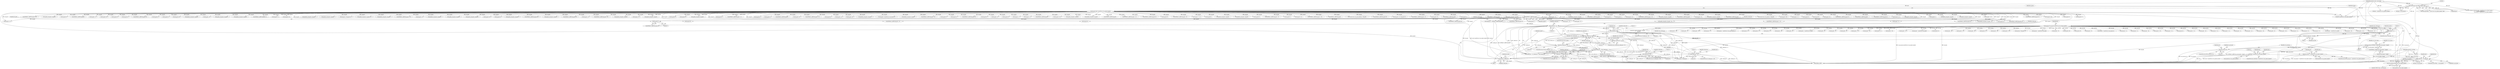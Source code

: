 digraph "0_tcpdump_289c672020280529fd382f3502efab7100d638ec@pointer" {
"1001712" [label="(Call,obj_tptr+2)"];
"1001706" [label="(Call,EXTRACT_16BITS(obj_tptr))"];
"1001893" [label="(Call,obj_tptr+=subobj_len)"];
"1001864" [label="(Call,subobj_len < 8)"];
"1001751" [label="(Call,subobj_len > total_subobj_len)"];
"1001748" [label="(Call,subobj_len < 4)"];
"1001704" [label="(Call,subobj_len  = EXTRACT_16BITS(obj_tptr))"];
"1001700" [label="(Call,total_subobj_len < 4)"];
"1001695" [label="(Call,total_subobj_len > 0)"];
"1001890" [label="(Call,total_subobj_len-=subobj_len)"];
"1001765" [label="(Call,subobj_len < 8)"];
"1001824" [label="(Call,subobj_len < 16)"];
"1001786" [label="(Call,subobj_len < 20)"];
"1001691" [label="(Call,total_subobj_len = obj_tlen)"];
"1001685" [label="(Call,obj_tlen < 4)"];
"1000320" [label="(Call,obj_tlen=rsvp_obj_len-sizeof(struct rsvp_object_header))"];
"1000322" [label="(Call,rsvp_obj_len-sizeof(struct rsvp_object_header))"];
"1000301" [label="(Call,tlen < rsvp_obj_len)"];
"1000172" [label="(Call,tlen>=sizeof(struct rsvp_object_header))"];
"1000150" [label="(MethodParameterIn,u_int tlen)"];
"1000215" [label="(Call,rsvp_obj_len < sizeof(struct rsvp_object_header))"];
"1000199" [label="(Call,rsvp_obj_len % 4)"];
"1000187" [label="(Call,rsvp_obj_len=EXTRACT_16BITS(rsvp_obj_header->length))"];
"1000189" [label="(Call,EXTRACT_16BITS(rsvp_obj_header->length))"];
"1000314" [label="(Call,obj_tptr=tptr+sizeof(struct rsvp_object_header))"];
"1000184" [label="(Call,(const struct rsvp_object_header *)tptr)"];
"1000148" [label="(MethodParameterIn,const u_char *tptr)"];
"1001284" [label="(Call,EXTRACT_16BITS(obj_tptr+2))"];
"1000182" [label="(Call,rsvp_obj_header = (const struct rsvp_object_header *)tptr)"];
"1001747" [label="(Call,subobj_len < 4 || subobj_len > total_subobj_len)"];
"1002236" [label="(Call,obj_tlen < 20)"];
"1002568" [label="(Call,obj_tptr+=16)"];
"1001853" [label="(Call,EXTRACT_32BITS(obj_tptr+8))"];
"1001690" [label="(Literal,1)"];
"1001192" [label="(Call,obj_tptr+4)"];
"1002750" [label="(Call,obj_tptr+17)"];
"1001700" [label="(Call,total_subobj_len < 4)"];
"1000349" [label="(Call,obj_tlen < 8)"];
"1001848" [label="(Call,obj_tptr+4)"];
"1001847" [label="(Call,EXTRACT_32BITS(obj_tptr+4))"];
"1002176" [label="(Call,obj_tlen < 20)"];
"1002583" [label="(Call,obj_tlen >= 8)"];
"1000315" [label="(Identifier,obj_tptr)"];
"1002755" [label="(Call,EXTRACT_16BITS(obj_tptr+18))"];
"1000314" [label="(Call,obj_tptr=tptr+sizeof(struct rsvp_object_header))"];
"1001766" [label="(Identifier,subobj_len)"];
"1001695" [label="(Call,total_subobj_len > 0)"];
"1000186" [label="(Identifier,tptr)"];
"1001477" [label="(Call,obj_tlen-=*(obj_tptr+1))"];
"1000681" [label="(Call,ipaddr_string(ndo, obj_tptr))"];
"1002660" [label="(Call,obj_tptr+5)"];
"1003183" [label="(Call,EXTRACT_16BITS(obj_tptr))"];
"1001753" [label="(Identifier,total_subobj_len)"];
"1001714" [label="(Literal,2)"];
"1000301" [label="(Call,tlen < rsvp_obj_len)"];
"1003384" [label="(Literal,0)"];
"1002951" [label="(Call,obj_tptr + 1)"];
"1000695" [label="(Call,obj_tlen < sizeof(struct in6_addr))"];
"1001918" [label="(Call,obj_tlen < 8)"];
"1001073" [label="(Call,obj_tptr+=4)"];
"1001686" [label="(Identifier,obj_tlen)"];
"1001658" [label="(Call,obj_tptr+3)"];
"1001666" [label="(Call,obj_tptr+3)"];
"1001208" [label="(Call,EXTRACT_16BITS(obj_tptr+4))"];
"1001453" [label="(Call,obj_tptr+2)"];
"1001480" [label="(Call,obj_tptr+1)"];
"1002756" [label="(Call,obj_tptr+18)"];
"1001787" [label="(Identifier,subobj_len)"];
"1000217" [label="(Call,sizeof(struct rsvp_object_header))"];
"1003380" [label="(Call,tlen-=rsvp_obj_len)"];
"1000410" [label="(Call,ip6addr_string(ndo, obj_tptr))"];
"1001129" [label="(Call,obj_tptr + 6)"];
"1001705" [label="(Identifier,subobj_len)"];
"1002323" [label="(Call,ipaddr_string(ndo, obj_tptr))"];
"1001873" [label="(Identifier,ndo)"];
"1003324" [label="(Call,ip6addr_string(ndo, obj_tptr))"];
"1002801" [label="(Call,obj_tlen-=20)"];
"1000843" [label="(Call,EXTRACT_24BITS(obj_tptr+1))"];
"1002731" [label="(Call,obj_tlen-=8)"];
"1001323" [label="(Call,obj_tptr + 1)"];
"1002957" [label="(Call,obj_tptr+=4)"];
"1000867" [label="(Call,obj_tlen < 8)"];
"1001894" [label="(Identifier,obj_tptr)"];
"1002398" [label="(Call,obj_tlen < sizeof(struct rsvp_obj_frr_t))"];
"1000179" [label="(Identifier,tptr)"];
"1000176" [label="(Block,)"];
"1000463" [label="(Call,ip6addr_string(ndo, obj_tptr))"];
"1000571" [label="(Call,ipaddr_string(ndo, obj_tptr))"];
"1001483" [label="(Call,obj_tptr+=*(obj_tptr+1))"];
"1001694" [label="(ControlStructure,while(total_subobj_len > 0))"];
"1001405" [label="(Call,ipaddr_string(ndo, obj_tptr+2))"];
"1001773" [label="(Identifier,ndo)"];
"1001891" [label="(Identifier,total_subobj_len)"];
"1000709" [label="(Call,ip6addr_string(ndo, obj_tptr))"];
"1000328" [label="(Call,ND_TTEST2(*tptr, rsvp_obj_len))"];
"1001826" [label="(Literal,16)"];
"1003286" [label="(Call,obj_tlen < 4)"];
"1001702" [label="(Literal,4)"];
"1001095" [label="(Call,EXTRACT_16BITS(obj_tptr + 2))"];
"1001289" [label="(Call,obj_tptr + 2)"];
"1002280" [label="(Call,ip6addr_string(ndo, obj_tptr))"];
"1001895" [label="(Identifier,subobj_len)"];
"1001801" [label="(Call,obj_tptr + 4)"];
"1002595" [label="(Call,ipaddr_string(ndo, obj_tptr))"];
"1001014" [label="(Call,ipaddr_string(ndo, obj_tptr))"];
"1001719" [label="(Call,EXTRACT_16BITS(obj_tptr+2))"];
"1001696" [label="(Identifier,total_subobj_len)"];
"1001239" [label="(Call,obj_tlen < 4)"];
"1001295" [label="(Call,obj_tptr+=4)"];
"1002206" [label="(Call,obj_tlen < 20)"];
"1001448" [label="(Call,obj_tptr+2)"];
"1002160" [label="(Call,ipaddr_string(ndo, obj_tptr))"];
"1002665" [label="(Call,EXTRACT_16BITS(obj_tptr+6))"];
"1001854" [label="(Call,obj_tptr+8)"];
"1002353" [label="(Call,ipaddr_string(ndo, obj_tptr))"];
"1001678" [label="(Block,)"];
"1001748" [label="(Call,subobj_len < 4)"];
"1000321" [label="(Identifier,obj_tlen)"];
"1000897" [label="(Call,obj_tlen < 20)"];
"1001825" [label="(Identifier,subobj_len)"];
"1001749" [label="(Identifier,subobj_len)"];
"1001311" [label="(Call,obj_tlen >= 4)"];
"1001142" [label="(Call,EXTRACT_16BITS(obj_tptr+8))"];
"1001890" [label="(Call,total_subobj_len-=subobj_len)"];
"1001179" [label="(Call,obj_tptr + 2)"];
"1001713" [label="(Identifier,obj_tptr)"];
"1001221" [label="(Call,EXTRACT_16BITS(obj_tptr + 4))"];
"1001791" [label="(Literal,1)"];
"1000911" [label="(Call,ip6addr_string(ndo, obj_tptr))"];
"1001841" [label="(Call,obj_tptr+4)"];
"1001751" [label="(Call,subobj_len > total_subobj_len)"];
"1000215" [label="(Call,rsvp_obj_len < sizeof(struct rsvp_object_header))"];
"1001864" [label="(Call,subobj_len < 8)"];
"1001794" [label="(Identifier,ndo)"];
"1000205" [label="(Identifier,ndo)"];
"1001096" [label="(Call,obj_tptr + 2)"];
"1003240" [label="(Call,obj_tlen-=4)"];
"1000171" [label="(ControlStructure,while(tlen>=sizeof(struct rsvp_object_header)))"];
"1003299" [label="(Call,ipaddr_string(ndo, obj_tptr))"];
"1000323" [label="(Identifier,rsvp_obj_len)"];
"1001692" [label="(Identifier,total_subobj_len)"];
"1000189" [label="(Call,EXTRACT_16BITS(rsvp_obj_header->length))"];
"1001377" [label="(Call,obj_tptr+6)"];
"1000520" [label="(Call,obj_tlen < 12)"];
"1001470" [label="(Call,obj_tptr+3)"];
"1002677" [label="(Call,ipaddr_string(ndo, obj_tptr))"];
"1001701" [label="(Identifier,total_subobj_len)"];
"1001407" [label="(Call,obj_tptr+2)"];
"1002741" [label="(Call,obj_tlen < 20)"];
"1001687" [label="(Literal,4)"];
"1001693" [label="(Identifier,obj_tlen)"];
"1001052" [label="(Call,obj_tlen >= 4)"];
"1000216" [label="(Identifier,rsvp_obj_len)"];
"1000200" [label="(Identifier,rsvp_obj_len)"];
"1003368" [label="(Call,tptr + sizeof(struct rsvp_object_header))"];
"1000557" [label="(Call,obj_tlen < 12)"];
"1001866" [label="(Literal,8)"];
"1001996" [label="(Call,obj_tlen < 4)"];
"1002950" [label="(Call,EXTRACT_24BITS(obj_tptr + 1))"];
"1001858" [label="(Call,obj_tptr + 12)"];
"1001587" [label="(Call,obj_tptr+3)"];
"1001277" [label="(Call,obj_tptr+1)"];
"1002009" [label="(Call,EXTRACT_32BITS(obj_tptr))"];
"1000852" [label="(Call,obj_tptr+=4)"];
"1001892" [label="(Identifier,subobj_len)"];
"1001066" [label="(Call,EXTRACT_16BITS(obj_tptr + 2))"];
"1001462" [label="(Call,obj_tptr+3)"];
"1002053" [label="(Call,obj_tptr + 2)"];
"1002734" [label="(Call,obj_tptr+=8)"];
"1001079" [label="(Call,obj_tlen < 12)"];
"1001823" [label="(ControlStructure,if (subobj_len < 16))"];
"1002339" [label="(Call,obj_tlen < 16)"];
"1001720" [label="(Call,obj_tptr+2)"];
"1002934" [label="(Call,obj_tlen < 8)"];
"1000644" [label="(Call,ip6addr_string(ndo, obj_tptr))"];
"1002484" [label="(Call,obj_tptr+=sizeof(struct rsvp_obj_frr_t))"];
"1003377" [label="(Call,tptr+=rsvp_obj_len)"];
"1001684" [label="(ControlStructure,if (obj_tlen < 4))"];
"1000941" [label="(Call,ip6addr_string(ndo, obj_tptr))"];
"1001473" [label="(Call,EXTRACT_32BITS(obj_tptr + 4))"];
"1001863" [label="(ControlStructure,if (subobj_len < 8))"];
"1002828" [label="(Call,obj_tptr+2)"];
"1001646" [label="(Call,obj_tptr+2)"];
"1001703" [label="(ControlStructure,goto invalid;)"];
"1001833" [label="(Identifier,ndo)"];
"1001896" [label="(Call,obj_tlen+=subobj_len)"];
"1001780" [label="(Call,obj_tptr + 4)"];
"1002266" [label="(Call,obj_tlen < 40)"];
"1001578" [label="(Call,obj_tlen < 4)"];
"1000330" [label="(Identifier,tptr)"];
"1001897" [label="(Identifier,obj_tlen)"];
"1001191" [label="(Call,EXTRACT_32BITS(obj_tptr+4))"];
"1001698" [label="(Block,)"];
"1002651" [label="(Call,obj_tlen < 8)"];
"1003225" [label="(Call,obj_tptr+4)"];
"1001502" [label="(Call,obj_tlen < 8)"];
"1001222" [label="(Call,obj_tptr + 4)"];
"1000602" [label="(Call,obj_tlen < sizeof(struct in_addr))"];
"1001954" [label="(Call,obj_tlen < 20)"];
"1003311" [label="(Call,obj_tlen < 16)"];
"1000781" [label="(Call,obj_tlen < 12)"];
"1001712" [label="(Call,obj_tptr+2)"];
"1001691" [label="(Call,total_subobj_len = obj_tlen)"];
"1001770" [label="(Literal,1)"];
"1000303" [label="(Identifier,rsvp_obj_len)"];
"1000222" [label="(Identifier,ndo)"];
"1001209" [label="(Call,obj_tptr+4)"];
"1001419" [label="(Call,obj_tptr + 7)"];
"1000485" [label="(Call,obj_tlen < 26)"];
"1002031" [label="(Call,obj_tlen < 4)"];
"1001706" [label="(Call,EXTRACT_16BITS(obj_tptr))"];
"1001067" [label="(Call,obj_tptr + 2)"];
"1000190" [label="(Call,rsvp_obj_header->length)"];
"1002629" [label="(Call,EXTRACT_32BITS(obj_tptr))"];
"1001233" [label="(Call,obj_tptr+=12)"];
"1000984" [label="(Call,ipaddr_string(ndo, obj_tptr))"];
"1000449" [label="(Call,obj_tlen < 36)"];
"1000148" [label="(MethodParameterIn,const u_char *tptr)"];
"1002819" [label="(Call,obj_tlen < 4)"];
"1002995" [label="(Call,obj_tlen < sizeof(struct rsvp_obj_integrity_t))"];
"1001697" [label="(Literal,0)"];
"1002190" [label="(Call,ip6addr_string(ndo, obj_tptr))"];
"1000320" [label="(Call,obj_tlen=rsvp_obj_len-sizeof(struct rsvp_object_header))"];
"1000795" [label="(Call,EXTRACT_32BITS(obj_tptr))"];
"1000300" [label="(ControlStructure,if(tlen < rsvp_obj_len))"];
"1000826" [label="(Call,obj_tlen < 4)"];
"1001178" [label="(Call,EXTRACT_16BITS(obj_tptr + 2))"];
"1001704" [label="(Call,subobj_len  = EXTRACT_16BITS(obj_tptr))"];
"1001788" [label="(Literal,20)"];
"1001122" [label="(Call,EXTRACT_16BITS(obj_tptr+4))"];
"1001199" [label="(Call,obj_tptr+8)"];
"1001128" [label="(Call,EXTRACT_16BITS(obj_tptr + 6))"];
"1001617" [label="(Call,obj_tptr + 4 + i)"];
"1001412" [label="(Call,obj_tptr+6)"];
"1001685" [label="(Call,obj_tlen < 4)"];
"1001932" [label="(Call,ipaddr_string(ndo, obj_tptr))"];
"1001968" [label="(Call,ip6addr_string(ndo, obj_tptr))"];
"1002666" [label="(Call,obj_tptr+6)"];
"1001288" [label="(Call,EXTRACT_16BITS(obj_tptr + 2))"];
"1001752" [label="(Identifier,subobj_len)"];
"1000757" [label="(Call,obj_tlen < 4)"];
"1001857" [label="(Call,EXTRACT_32BITS(obj_tptr + 12))"];
"1001750" [label="(Literal,4)"];
"1001900" [label="(Identifier,total_subobj_len)"];
"1001285" [label="(Call,obj_tptr+2)"];
"1003235" [label="(Call,obj_tptr+=12)"];
"1000174" [label="(Call,sizeof(struct rsvp_object_header))"];
"1001540" [label="(Call,obj_tlen < 8)"];
"1000150" [label="(MethodParameterIn,u_int tlen)"];
"1001148" [label="(Call,EXTRACT_16BITS(obj_tptr + 10))"];
"1002839" [label="(Call,EXTRACT_16BITS(obj_tptr))"];
"1001893" [label="(Call,obj_tptr+=subobj_len)"];
"1003006" [label="(Call,(const struct rsvp_obj_integrity_t *)obj_tptr)"];
"1001764" [label="(ControlStructure,if (subobj_len < 8))"];
"1002491" [label="(Call,obj_tlen < 16)"];
"1001198" [label="(Call,EXTRACT_32BITS(obj_tptr+8))"];
"1001661" [label="(Call,obj_tptr+=4+*(obj_tptr+3))"];
"1002309" [label="(Call,obj_tlen < 8)"];
"1002052" [label="(Call,EXTRACT_16BITS(obj_tptr + 2))"];
"1000324" [label="(Call,sizeof(struct rsvp_object_header))"];
"1003243" [label="(Call,obj_tptr+=4)"];
"1000667" [label="(Call,obj_tlen < sizeof(struct in_addr))"];
"1001516" [label="(Call,EXTRACT_32BITS(obj_tptr))"];
"1001486" [label="(Call,obj_tptr+1)"];
"1001778" [label="(Call,ipaddr_string(ndo, obj_tptr + 4))"];
"1000307" [label="(Identifier,ndo)"];
"1002146" [label="(Call,obj_tlen < 8)"];
"1001880" [label="(Call,obj_tptr + 4)"];
"1000198" [label="(ControlStructure,if(rsvp_obj_len % 4))"];
"1000188" [label="(Identifier,rsvp_obj_len)"];
"1000770" [label="(Call,EXTRACT_32BITS(obj_tptr))"];
"1000881" [label="(Call,ipaddr_string(ndo, obj_tptr))"];
"1003409" [label="(MethodReturn,RET)"];
"1000316" [label="(Call,tptr+sizeof(struct rsvp_object_header))"];
"1001474" [label="(Call,obj_tptr + 4)"];
"1001840" [label="(Call,EXTRACT_32BITS(obj_tptr+4))"];
"1001785" [label="(ControlStructure,if (subobj_len < 20))"];
"1003366" [label="(Call,print_unknown_data(ndo, tptr + sizeof(struct rsvp_object_header), \"\n\t    \", /* FIXME indentation */\n                               rsvp_obj_len - sizeof(struct rsvp_object_header)))"];
"1002220" [label="(Call,ip6addr_string(ndo, obj_tptr))"];
"1000194" [label="(Identifier,rsvp_obj_ctype)"];
"1001865" [label="(Identifier,subobj_len)"];
"1001786" [label="(Call,subobj_len < 20)"];
"1003138" [label="(Call,obj_tlen < 4)"];
"1001767" [label="(Literal,8)"];
"1000499" [label="(Call,EXTRACT_32BITS(obj_tptr))"];
"1001272" [label="(Call,obj_tptr+1)"];
"1001638" [label="(Call,obj_tptr+1)"];
"1000970" [label="(Call,obj_tlen < 8)"];
"1001156" [label="(Call,obj_tptr+=12)"];
"1000184" [label="(Call,(const struct rsvp_object_header *)tptr)"];
"1001830" [label="(Literal,1)"];
"1003228" [label="(Call,EXTRACT_32BITS(obj_tptr + 8))"];
"1001711" [label="(Call,EXTRACT_16BITS(obj_tptr+2))"];
"1000735" [label="(Call,obj_tlen >= 4)"];
"1001699" [label="(ControlStructure,if (total_subobj_len < 4))"];
"1000214" [label="(ControlStructure,if(rsvp_obj_len < sizeof(struct rsvp_object_header)))"];
"1000616" [label="(Call,ipaddr_string(ndo, obj_tptr))"];
"1003154" [label="(Call,EXTRACT_32BITS(obj_tptr))"];
"1001709" [label="(Identifier,subobj_type)"];
"1003229" [label="(Call,obj_tptr + 8)"];
"1002767" [label="(Call,ip6addr_string(ndo, obj_tptr))"];
"1001554" [label="(Call,EXTRACT_32BITS(obj_tptr))"];
"1000396" [label="(Call,obj_tlen < 20)"];
"1001765" [label="(Call,subobj_len < 8)"];
"1003350" [label="(Call,print_unknown_data(ndo, obj_tptr, \"\n\t    \", obj_tlen))"];
"1002390" [label="(Call,(const struct rsvp_obj_frr_t *)obj_tptr)"];
"1003174" [label="(Call,obj_tlen < 4)"];
"1000187" [label="(Call,rsvp_obj_len=EXTRACT_16BITS(rsvp_obj_header->length))"];
"1000927" [label="(Call,obj_tlen < 40)"];
"1001162" [label="(Call,obj_tlen < 12)"];
"1002804" [label="(Call,obj_tptr+=20)"];
"1000630" [label="(Call,obj_tlen < sizeof(struct in6_addr))"];
"1001650" [label="(Call,obj_tptr + 2)"];
"1001123" [label="(Call,obj_tptr+4)"];
"1002632" [label="(Call,obj_tlen-=4)"];
"1000322" [label="(Call,rsvp_obj_len-sizeof(struct rsvp_object_header))"];
"1001707" [label="(Identifier,obj_tptr)"];
"1001870" [label="(Literal,1)"];
"1001000" [label="(Call,obj_tlen < 16)"];
"1001143" [label="(Call,obj_tptr+8)"];
"1000238" [label="(Identifier,ndo)"];
"1000201" [label="(Literal,4)"];
"1001824" [label="(Call,subobj_len < 16)"];
"1002057" [label="(Call,obj_tptr+=4)"];
"1002827" [label="(Call,EXTRACT_16BITS(obj_tptr+2))"];
"1000746" [label="(Call,EXTRACT_32BITS(obj_tptr))"];
"1003224" [label="(Call,EXTRACT_32BITS(obj_tptr+4))"];
"1003210" [label="(Call,obj_tlen < 12)"];
"1001107" [label="(Call,obj_tptr + 4)"];
"1002250" [label="(Call,ipaddr_string(ndo, obj_tptr))"];
"1001799" [label="(Call,ip6addr_string(ndo, obj_tptr + 4))"];
"1000173" [label="(Identifier,tlen)"];
"1000172" [label="(Call,tlen>=sizeof(struct rsvp_object_header))"];
"1000844" [label="(Call,obj_tptr+1)"];
"1000199" [label="(Call,rsvp_obj_len % 4)"];
"1000363" [label="(Call,ipaddr_string(ndo, obj_tptr))"];
"1000534" [label="(Call,ipaddr_string(ndo, obj_tptr))"];
"1001879" [label="(Call,EXTRACT_32BITS(obj_tptr + 4))"];
"1000302" [label="(Identifier,tlen)"];
"1001149" [label="(Call,obj_tptr + 10)"];
"1001712" -> "1001711"  [label="AST: "];
"1001712" -> "1001714"  [label="CFG: "];
"1001713" -> "1001712"  [label="AST: "];
"1001714" -> "1001712"  [label="AST: "];
"1001711" -> "1001712"  [label="CFG: "];
"1001706" -> "1001712"  [label="DDG: obj_tptr"];
"1001706" -> "1001704"  [label="AST: "];
"1001706" -> "1001707"  [label="CFG: "];
"1001707" -> "1001706"  [label="AST: "];
"1001704" -> "1001706"  [label="CFG: "];
"1001706" -> "1001704"  [label="DDG: obj_tptr"];
"1001893" -> "1001706"  [label="DDG: obj_tptr"];
"1000314" -> "1001706"  [label="DDG: obj_tptr"];
"1001706" -> "1001711"  [label="DDG: obj_tptr"];
"1001706" -> "1001719"  [label="DDG: obj_tptr"];
"1001706" -> "1001720"  [label="DDG: obj_tptr"];
"1001706" -> "1001778"  [label="DDG: obj_tptr"];
"1001706" -> "1001780"  [label="DDG: obj_tptr"];
"1001706" -> "1001799"  [label="DDG: obj_tptr"];
"1001706" -> "1001801"  [label="DDG: obj_tptr"];
"1001706" -> "1001840"  [label="DDG: obj_tptr"];
"1001706" -> "1001841"  [label="DDG: obj_tptr"];
"1001706" -> "1001847"  [label="DDG: obj_tptr"];
"1001706" -> "1001848"  [label="DDG: obj_tptr"];
"1001706" -> "1001853"  [label="DDG: obj_tptr"];
"1001706" -> "1001854"  [label="DDG: obj_tptr"];
"1001706" -> "1001857"  [label="DDG: obj_tptr"];
"1001706" -> "1001858"  [label="DDG: obj_tptr"];
"1001706" -> "1001879"  [label="DDG: obj_tptr"];
"1001706" -> "1001880"  [label="DDG: obj_tptr"];
"1001706" -> "1001893"  [label="DDG: obj_tptr"];
"1001893" -> "1001698"  [label="AST: "];
"1001893" -> "1001895"  [label="CFG: "];
"1001894" -> "1001893"  [label="AST: "];
"1001895" -> "1001893"  [label="AST: "];
"1001897" -> "1001893"  [label="CFG: "];
"1001893" -> "1003409"  [label="DDG: obj_tptr"];
"1001864" -> "1001893"  [label="DDG: subobj_len"];
"1001765" -> "1001893"  [label="DDG: subobj_len"];
"1001824" -> "1001893"  [label="DDG: subobj_len"];
"1001751" -> "1001893"  [label="DDG: subobj_len"];
"1001786" -> "1001893"  [label="DDG: subobj_len"];
"1001748" -> "1001893"  [label="DDG: subobj_len"];
"1000314" -> "1001893"  [label="DDG: obj_tptr"];
"1001864" -> "1001863"  [label="AST: "];
"1001864" -> "1001866"  [label="CFG: "];
"1001865" -> "1001864"  [label="AST: "];
"1001866" -> "1001864"  [label="AST: "];
"1001870" -> "1001864"  [label="CFG: "];
"1001873" -> "1001864"  [label="CFG: "];
"1001864" -> "1003409"  [label="DDG: subobj_len"];
"1001864" -> "1003409"  [label="DDG: subobj_len < 8"];
"1001751" -> "1001864"  [label="DDG: subobj_len"];
"1001748" -> "1001864"  [label="DDG: subobj_len"];
"1001864" -> "1001890"  [label="DDG: subobj_len"];
"1001864" -> "1001896"  [label="DDG: subobj_len"];
"1001751" -> "1001747"  [label="AST: "];
"1001751" -> "1001753"  [label="CFG: "];
"1001752" -> "1001751"  [label="AST: "];
"1001753" -> "1001751"  [label="AST: "];
"1001747" -> "1001751"  [label="CFG: "];
"1001751" -> "1003409"  [label="DDG: subobj_len"];
"1001751" -> "1003409"  [label="DDG: total_subobj_len"];
"1001751" -> "1001747"  [label="DDG: subobj_len"];
"1001751" -> "1001747"  [label="DDG: total_subobj_len"];
"1001748" -> "1001751"  [label="DDG: subobj_len"];
"1001700" -> "1001751"  [label="DDG: total_subobj_len"];
"1001751" -> "1001765"  [label="DDG: subobj_len"];
"1001751" -> "1001786"  [label="DDG: subobj_len"];
"1001751" -> "1001824"  [label="DDG: subobj_len"];
"1001751" -> "1001890"  [label="DDG: subobj_len"];
"1001751" -> "1001890"  [label="DDG: total_subobj_len"];
"1001751" -> "1001896"  [label="DDG: subobj_len"];
"1001748" -> "1001747"  [label="AST: "];
"1001748" -> "1001750"  [label="CFG: "];
"1001749" -> "1001748"  [label="AST: "];
"1001750" -> "1001748"  [label="AST: "];
"1001752" -> "1001748"  [label="CFG: "];
"1001747" -> "1001748"  [label="CFG: "];
"1001748" -> "1003409"  [label="DDG: subobj_len"];
"1001748" -> "1001747"  [label="DDG: subobj_len"];
"1001748" -> "1001747"  [label="DDG: 4"];
"1001704" -> "1001748"  [label="DDG: subobj_len"];
"1001748" -> "1001765"  [label="DDG: subobj_len"];
"1001748" -> "1001786"  [label="DDG: subobj_len"];
"1001748" -> "1001824"  [label="DDG: subobj_len"];
"1001748" -> "1001890"  [label="DDG: subobj_len"];
"1001748" -> "1001896"  [label="DDG: subobj_len"];
"1001704" -> "1001698"  [label="AST: "];
"1001705" -> "1001704"  [label="AST: "];
"1001709" -> "1001704"  [label="CFG: "];
"1001704" -> "1003409"  [label="DDG: EXTRACT_16BITS(obj_tptr)"];
"1001700" -> "1001699"  [label="AST: "];
"1001700" -> "1001702"  [label="CFG: "];
"1001701" -> "1001700"  [label="AST: "];
"1001702" -> "1001700"  [label="AST: "];
"1001703" -> "1001700"  [label="CFG: "];
"1001705" -> "1001700"  [label="CFG: "];
"1001700" -> "1003409"  [label="DDG: total_subobj_len < 4"];
"1001700" -> "1003409"  [label="DDG: total_subobj_len"];
"1001695" -> "1001700"  [label="DDG: total_subobj_len"];
"1001700" -> "1001890"  [label="DDG: total_subobj_len"];
"1001695" -> "1001694"  [label="AST: "];
"1001695" -> "1001697"  [label="CFG: "];
"1001696" -> "1001695"  [label="AST: "];
"1001697" -> "1001695"  [label="AST: "];
"1001701" -> "1001695"  [label="CFG: "];
"1001900" -> "1001695"  [label="CFG: "];
"1001695" -> "1003409"  [label="DDG: total_subobj_len"];
"1001695" -> "1003409"  [label="DDG: total_subobj_len > 0"];
"1001890" -> "1001695"  [label="DDG: total_subobj_len"];
"1001691" -> "1001695"  [label="DDG: total_subobj_len"];
"1001890" -> "1001698"  [label="AST: "];
"1001890" -> "1001892"  [label="CFG: "];
"1001891" -> "1001890"  [label="AST: "];
"1001892" -> "1001890"  [label="AST: "];
"1001894" -> "1001890"  [label="CFG: "];
"1001765" -> "1001890"  [label="DDG: subobj_len"];
"1001824" -> "1001890"  [label="DDG: subobj_len"];
"1001786" -> "1001890"  [label="DDG: subobj_len"];
"1001765" -> "1001764"  [label="AST: "];
"1001765" -> "1001767"  [label="CFG: "];
"1001766" -> "1001765"  [label="AST: "];
"1001767" -> "1001765"  [label="AST: "];
"1001770" -> "1001765"  [label="CFG: "];
"1001773" -> "1001765"  [label="CFG: "];
"1001765" -> "1003409"  [label="DDG: subobj_len"];
"1001765" -> "1003409"  [label="DDG: subobj_len < 8"];
"1001765" -> "1001896"  [label="DDG: subobj_len"];
"1001824" -> "1001823"  [label="AST: "];
"1001824" -> "1001826"  [label="CFG: "];
"1001825" -> "1001824"  [label="AST: "];
"1001826" -> "1001824"  [label="AST: "];
"1001830" -> "1001824"  [label="CFG: "];
"1001833" -> "1001824"  [label="CFG: "];
"1001824" -> "1003409"  [label="DDG: subobj_len"];
"1001824" -> "1003409"  [label="DDG: subobj_len < 16"];
"1001824" -> "1001896"  [label="DDG: subobj_len"];
"1001786" -> "1001785"  [label="AST: "];
"1001786" -> "1001788"  [label="CFG: "];
"1001787" -> "1001786"  [label="AST: "];
"1001788" -> "1001786"  [label="AST: "];
"1001791" -> "1001786"  [label="CFG: "];
"1001794" -> "1001786"  [label="CFG: "];
"1001786" -> "1003409"  [label="DDG: subobj_len < 20"];
"1001786" -> "1003409"  [label="DDG: subobj_len"];
"1001786" -> "1001896"  [label="DDG: subobj_len"];
"1001691" -> "1001678"  [label="AST: "];
"1001691" -> "1001693"  [label="CFG: "];
"1001692" -> "1001691"  [label="AST: "];
"1001693" -> "1001691"  [label="AST: "];
"1001696" -> "1001691"  [label="CFG: "];
"1001691" -> "1003409"  [label="DDG: obj_tlen"];
"1001685" -> "1001691"  [label="DDG: obj_tlen"];
"1001685" -> "1001684"  [label="AST: "];
"1001685" -> "1001687"  [label="CFG: "];
"1001686" -> "1001685"  [label="AST: "];
"1001687" -> "1001685"  [label="AST: "];
"1001690" -> "1001685"  [label="CFG: "];
"1001692" -> "1001685"  [label="CFG: "];
"1001685" -> "1003409"  [label="DDG: obj_tlen"];
"1001685" -> "1003409"  [label="DDG: obj_tlen < 4"];
"1000320" -> "1001685"  [label="DDG: obj_tlen"];
"1001685" -> "1001896"  [label="DDG: obj_tlen"];
"1000320" -> "1000176"  [label="AST: "];
"1000320" -> "1000322"  [label="CFG: "];
"1000321" -> "1000320"  [label="AST: "];
"1000322" -> "1000320"  [label="AST: "];
"1000330" -> "1000320"  [label="CFG: "];
"1000320" -> "1003409"  [label="DDG: rsvp_obj_len-sizeof(struct rsvp_object_header)"];
"1000320" -> "1003409"  [label="DDG: obj_tlen"];
"1000322" -> "1000320"  [label="DDG: rsvp_obj_len"];
"1000320" -> "1000349"  [label="DDG: obj_tlen"];
"1000320" -> "1000396"  [label="DDG: obj_tlen"];
"1000320" -> "1000449"  [label="DDG: obj_tlen"];
"1000320" -> "1000485"  [label="DDG: obj_tlen"];
"1000320" -> "1000520"  [label="DDG: obj_tlen"];
"1000320" -> "1000557"  [label="DDG: obj_tlen"];
"1000320" -> "1000602"  [label="DDG: obj_tlen"];
"1000320" -> "1000630"  [label="DDG: obj_tlen"];
"1000320" -> "1000667"  [label="DDG: obj_tlen"];
"1000320" -> "1000695"  [label="DDG: obj_tlen"];
"1000320" -> "1000735"  [label="DDG: obj_tlen"];
"1000320" -> "1000757"  [label="DDG: obj_tlen"];
"1000320" -> "1000781"  [label="DDG: obj_tlen"];
"1000320" -> "1000826"  [label="DDG: obj_tlen"];
"1000320" -> "1000867"  [label="DDG: obj_tlen"];
"1000320" -> "1000897"  [label="DDG: obj_tlen"];
"1000320" -> "1000927"  [label="DDG: obj_tlen"];
"1000320" -> "1000970"  [label="DDG: obj_tlen"];
"1000320" -> "1001000"  [label="DDG: obj_tlen"];
"1000320" -> "1001052"  [label="DDG: obj_tlen"];
"1000320" -> "1001079"  [label="DDG: obj_tlen"];
"1000320" -> "1001162"  [label="DDG: obj_tlen"];
"1000320" -> "1001239"  [label="DDG: obj_tlen"];
"1000320" -> "1001311"  [label="DDG: obj_tlen"];
"1000320" -> "1001477"  [label="DDG: obj_tlen"];
"1000320" -> "1001502"  [label="DDG: obj_tlen"];
"1000320" -> "1001540"  [label="DDG: obj_tlen"];
"1000320" -> "1001578"  [label="DDG: obj_tlen"];
"1000320" -> "1001896"  [label="DDG: obj_tlen"];
"1000320" -> "1001918"  [label="DDG: obj_tlen"];
"1000320" -> "1001954"  [label="DDG: obj_tlen"];
"1000320" -> "1001996"  [label="DDG: obj_tlen"];
"1000320" -> "1002031"  [label="DDG: obj_tlen"];
"1000320" -> "1002146"  [label="DDG: obj_tlen"];
"1000320" -> "1002176"  [label="DDG: obj_tlen"];
"1000320" -> "1002206"  [label="DDG: obj_tlen"];
"1000320" -> "1002236"  [label="DDG: obj_tlen"];
"1000320" -> "1002266"  [label="DDG: obj_tlen"];
"1000320" -> "1002309"  [label="DDG: obj_tlen"];
"1000320" -> "1002339"  [label="DDG: obj_tlen"];
"1000320" -> "1002398"  [label="DDG: obj_tlen"];
"1000320" -> "1002491"  [label="DDG: obj_tlen"];
"1000320" -> "1002583"  [label="DDG: obj_tlen"];
"1000320" -> "1002632"  [label="DDG: obj_tlen"];
"1000320" -> "1002651"  [label="DDG: obj_tlen"];
"1000320" -> "1002731"  [label="DDG: obj_tlen"];
"1000320" -> "1002741"  [label="DDG: obj_tlen"];
"1000320" -> "1002801"  [label="DDG: obj_tlen"];
"1000320" -> "1002819"  [label="DDG: obj_tlen"];
"1000320" -> "1002934"  [label="DDG: obj_tlen"];
"1000320" -> "1002995"  [label="DDG: obj_tlen"];
"1000320" -> "1003138"  [label="DDG: obj_tlen"];
"1000320" -> "1003174"  [label="DDG: obj_tlen"];
"1000320" -> "1003210"  [label="DDG: obj_tlen"];
"1000320" -> "1003240"  [label="DDG: obj_tlen"];
"1000320" -> "1003286"  [label="DDG: obj_tlen"];
"1000320" -> "1003311"  [label="DDG: obj_tlen"];
"1000320" -> "1003350"  [label="DDG: obj_tlen"];
"1000322" -> "1000324"  [label="CFG: "];
"1000323" -> "1000322"  [label="AST: "];
"1000324" -> "1000322"  [label="AST: "];
"1000301" -> "1000322"  [label="DDG: rsvp_obj_len"];
"1000322" -> "1000328"  [label="DDG: rsvp_obj_len"];
"1000301" -> "1000300"  [label="AST: "];
"1000301" -> "1000303"  [label="CFG: "];
"1000302" -> "1000301"  [label="AST: "];
"1000303" -> "1000301"  [label="AST: "];
"1000307" -> "1000301"  [label="CFG: "];
"1000315" -> "1000301"  [label="CFG: "];
"1000301" -> "1003409"  [label="DDG: rsvp_obj_len"];
"1000301" -> "1003409"  [label="DDG: tlen < rsvp_obj_len"];
"1000301" -> "1003409"  [label="DDG: tlen"];
"1000172" -> "1000301"  [label="DDG: tlen"];
"1000150" -> "1000301"  [label="DDG: tlen"];
"1000215" -> "1000301"  [label="DDG: rsvp_obj_len"];
"1000301" -> "1003380"  [label="DDG: tlen"];
"1000172" -> "1000171"  [label="AST: "];
"1000172" -> "1000174"  [label="CFG: "];
"1000173" -> "1000172"  [label="AST: "];
"1000174" -> "1000172"  [label="AST: "];
"1000179" -> "1000172"  [label="CFG: "];
"1003384" -> "1000172"  [label="CFG: "];
"1000172" -> "1003409"  [label="DDG: tlen>=sizeof(struct rsvp_object_header)"];
"1000172" -> "1003409"  [label="DDG: tlen"];
"1000150" -> "1000172"  [label="DDG: tlen"];
"1000150" -> "1000144"  [label="AST: "];
"1000150" -> "1003409"  [label="DDG: tlen"];
"1000150" -> "1003380"  [label="DDG: tlen"];
"1000215" -> "1000214"  [label="AST: "];
"1000215" -> "1000217"  [label="CFG: "];
"1000216" -> "1000215"  [label="AST: "];
"1000217" -> "1000215"  [label="AST: "];
"1000222" -> "1000215"  [label="CFG: "];
"1000238" -> "1000215"  [label="CFG: "];
"1000215" -> "1003409"  [label="DDG: rsvp_obj_len"];
"1000215" -> "1003409"  [label="DDG: rsvp_obj_len < sizeof(struct rsvp_object_header)"];
"1000199" -> "1000215"  [label="DDG: rsvp_obj_len"];
"1000199" -> "1000198"  [label="AST: "];
"1000199" -> "1000201"  [label="CFG: "];
"1000200" -> "1000199"  [label="AST: "];
"1000201" -> "1000199"  [label="AST: "];
"1000205" -> "1000199"  [label="CFG: "];
"1000216" -> "1000199"  [label="CFG: "];
"1000199" -> "1003409"  [label="DDG: rsvp_obj_len"];
"1000199" -> "1003409"  [label="DDG: rsvp_obj_len % 4"];
"1000187" -> "1000199"  [label="DDG: rsvp_obj_len"];
"1000187" -> "1000176"  [label="AST: "];
"1000187" -> "1000189"  [label="CFG: "];
"1000188" -> "1000187"  [label="AST: "];
"1000189" -> "1000187"  [label="AST: "];
"1000194" -> "1000187"  [label="CFG: "];
"1000187" -> "1003409"  [label="DDG: EXTRACT_16BITS(rsvp_obj_header->length)"];
"1000189" -> "1000187"  [label="DDG: rsvp_obj_header->length"];
"1000189" -> "1000190"  [label="CFG: "];
"1000190" -> "1000189"  [label="AST: "];
"1000189" -> "1003409"  [label="DDG: rsvp_obj_header->length"];
"1000314" -> "1000176"  [label="AST: "];
"1000314" -> "1000316"  [label="CFG: "];
"1000315" -> "1000314"  [label="AST: "];
"1000316" -> "1000314"  [label="AST: "];
"1000321" -> "1000314"  [label="CFG: "];
"1000314" -> "1003409"  [label="DDG: obj_tptr"];
"1000314" -> "1003409"  [label="DDG: tptr+sizeof(struct rsvp_object_header)"];
"1000184" -> "1000314"  [label="DDG: tptr"];
"1000148" -> "1000314"  [label="DDG: tptr"];
"1000314" -> "1000363"  [label="DDG: obj_tptr"];
"1000314" -> "1000410"  [label="DDG: obj_tptr"];
"1000314" -> "1000463"  [label="DDG: obj_tptr"];
"1000314" -> "1000499"  [label="DDG: obj_tptr"];
"1000314" -> "1000534"  [label="DDG: obj_tptr"];
"1000314" -> "1000571"  [label="DDG: obj_tptr"];
"1000314" -> "1000616"  [label="DDG: obj_tptr"];
"1000314" -> "1000644"  [label="DDG: obj_tptr"];
"1000314" -> "1000681"  [label="DDG: obj_tptr"];
"1000314" -> "1000709"  [label="DDG: obj_tptr"];
"1000314" -> "1000746"  [label="DDG: obj_tptr"];
"1000314" -> "1000770"  [label="DDG: obj_tptr"];
"1000314" -> "1000795"  [label="DDG: obj_tptr"];
"1000314" -> "1000843"  [label="DDG: obj_tptr"];
"1000314" -> "1000844"  [label="DDG: obj_tptr"];
"1000314" -> "1000852"  [label="DDG: obj_tptr"];
"1000314" -> "1000881"  [label="DDG: obj_tptr"];
"1000314" -> "1000911"  [label="DDG: obj_tptr"];
"1000314" -> "1000941"  [label="DDG: obj_tptr"];
"1000314" -> "1000984"  [label="DDG: obj_tptr"];
"1000314" -> "1001014"  [label="DDG: obj_tptr"];
"1000314" -> "1001066"  [label="DDG: obj_tptr"];
"1000314" -> "1001067"  [label="DDG: obj_tptr"];
"1000314" -> "1001073"  [label="DDG: obj_tptr"];
"1000314" -> "1001095"  [label="DDG: obj_tptr"];
"1000314" -> "1001096"  [label="DDG: obj_tptr"];
"1000314" -> "1001107"  [label="DDG: obj_tptr"];
"1000314" -> "1001122"  [label="DDG: obj_tptr"];
"1000314" -> "1001123"  [label="DDG: obj_tptr"];
"1000314" -> "1001128"  [label="DDG: obj_tptr"];
"1000314" -> "1001129"  [label="DDG: obj_tptr"];
"1000314" -> "1001142"  [label="DDG: obj_tptr"];
"1000314" -> "1001143"  [label="DDG: obj_tptr"];
"1000314" -> "1001148"  [label="DDG: obj_tptr"];
"1000314" -> "1001149"  [label="DDG: obj_tptr"];
"1000314" -> "1001156"  [label="DDG: obj_tptr"];
"1000314" -> "1001178"  [label="DDG: obj_tptr"];
"1000314" -> "1001179"  [label="DDG: obj_tptr"];
"1000314" -> "1001191"  [label="DDG: obj_tptr"];
"1000314" -> "1001192"  [label="DDG: obj_tptr"];
"1000314" -> "1001198"  [label="DDG: obj_tptr"];
"1000314" -> "1001199"  [label="DDG: obj_tptr"];
"1000314" -> "1001208"  [label="DDG: obj_tptr"];
"1000314" -> "1001209"  [label="DDG: obj_tptr"];
"1000314" -> "1001221"  [label="DDG: obj_tptr"];
"1000314" -> "1001222"  [label="DDG: obj_tptr"];
"1000314" -> "1001233"  [label="DDG: obj_tptr"];
"1000314" -> "1001272"  [label="DDG: obj_tptr"];
"1000314" -> "1001277"  [label="DDG: obj_tptr"];
"1000314" -> "1001284"  [label="DDG: obj_tptr"];
"1000314" -> "1001285"  [label="DDG: obj_tptr"];
"1000314" -> "1001288"  [label="DDG: obj_tptr"];
"1000314" -> "1001289"  [label="DDG: obj_tptr"];
"1000314" -> "1001295"  [label="DDG: obj_tptr"];
"1000314" -> "1001323"  [label="DDG: obj_tptr"];
"1000314" -> "1001377"  [label="DDG: obj_tptr"];
"1000314" -> "1001405"  [label="DDG: obj_tptr"];
"1000314" -> "1001407"  [label="DDG: obj_tptr"];
"1000314" -> "1001412"  [label="DDG: obj_tptr"];
"1000314" -> "1001419"  [label="DDG: obj_tptr"];
"1000314" -> "1001448"  [label="DDG: obj_tptr"];
"1000314" -> "1001453"  [label="DDG: obj_tptr"];
"1000314" -> "1001462"  [label="DDG: obj_tptr"];
"1000314" -> "1001470"  [label="DDG: obj_tptr"];
"1000314" -> "1001473"  [label="DDG: obj_tptr"];
"1000314" -> "1001474"  [label="DDG: obj_tptr"];
"1000314" -> "1001480"  [label="DDG: obj_tptr"];
"1000314" -> "1001483"  [label="DDG: obj_tptr"];
"1000314" -> "1001486"  [label="DDG: obj_tptr"];
"1000314" -> "1001516"  [label="DDG: obj_tptr"];
"1000314" -> "1001554"  [label="DDG: obj_tptr"];
"1000314" -> "1001587"  [label="DDG: obj_tptr"];
"1000314" -> "1001617"  [label="DDG: obj_tptr"];
"1000314" -> "1001638"  [label="DDG: obj_tptr"];
"1000314" -> "1001646"  [label="DDG: obj_tptr"];
"1000314" -> "1001650"  [label="DDG: obj_tptr"];
"1000314" -> "1001658"  [label="DDG: obj_tptr"];
"1000314" -> "1001661"  [label="DDG: obj_tptr"];
"1000314" -> "1001666"  [label="DDG: obj_tptr"];
"1000314" -> "1001778"  [label="DDG: obj_tptr"];
"1000314" -> "1001780"  [label="DDG: obj_tptr"];
"1000314" -> "1001799"  [label="DDG: obj_tptr"];
"1000314" -> "1001801"  [label="DDG: obj_tptr"];
"1000314" -> "1001840"  [label="DDG: obj_tptr"];
"1000314" -> "1001841"  [label="DDG: obj_tptr"];
"1000314" -> "1001847"  [label="DDG: obj_tptr"];
"1000314" -> "1001848"  [label="DDG: obj_tptr"];
"1000314" -> "1001853"  [label="DDG: obj_tptr"];
"1000314" -> "1001854"  [label="DDG: obj_tptr"];
"1000314" -> "1001857"  [label="DDG: obj_tptr"];
"1000314" -> "1001858"  [label="DDG: obj_tptr"];
"1000314" -> "1001879"  [label="DDG: obj_tptr"];
"1000314" -> "1001880"  [label="DDG: obj_tptr"];
"1000314" -> "1001932"  [label="DDG: obj_tptr"];
"1000314" -> "1001968"  [label="DDG: obj_tptr"];
"1000314" -> "1002009"  [label="DDG: obj_tptr"];
"1000314" -> "1002052"  [label="DDG: obj_tptr"];
"1000314" -> "1002053"  [label="DDG: obj_tptr"];
"1000314" -> "1002057"  [label="DDG: obj_tptr"];
"1000314" -> "1002160"  [label="DDG: obj_tptr"];
"1000314" -> "1002190"  [label="DDG: obj_tptr"];
"1000314" -> "1002220"  [label="DDG: obj_tptr"];
"1000314" -> "1002250"  [label="DDG: obj_tptr"];
"1000314" -> "1002280"  [label="DDG: obj_tptr"];
"1000314" -> "1002323"  [label="DDG: obj_tptr"];
"1000314" -> "1002353"  [label="DDG: obj_tptr"];
"1000314" -> "1002390"  [label="DDG: obj_tptr"];
"1000314" -> "1002484"  [label="DDG: obj_tptr"];
"1000314" -> "1002568"  [label="DDG: obj_tptr"];
"1000314" -> "1002595"  [label="DDG: obj_tptr"];
"1000314" -> "1002629"  [label="DDG: obj_tptr"];
"1000314" -> "1002660"  [label="DDG: obj_tptr"];
"1000314" -> "1002665"  [label="DDG: obj_tptr"];
"1000314" -> "1002666"  [label="DDG: obj_tptr"];
"1000314" -> "1002677"  [label="DDG: obj_tptr"];
"1000314" -> "1002734"  [label="DDG: obj_tptr"];
"1000314" -> "1002750"  [label="DDG: obj_tptr"];
"1000314" -> "1002755"  [label="DDG: obj_tptr"];
"1000314" -> "1002756"  [label="DDG: obj_tptr"];
"1000314" -> "1002767"  [label="DDG: obj_tptr"];
"1000314" -> "1002804"  [label="DDG: obj_tptr"];
"1000314" -> "1002827"  [label="DDG: obj_tptr"];
"1000314" -> "1002828"  [label="DDG: obj_tptr"];
"1000314" -> "1002839"  [label="DDG: obj_tptr"];
"1000314" -> "1002950"  [label="DDG: obj_tptr"];
"1000314" -> "1002951"  [label="DDG: obj_tptr"];
"1000314" -> "1002957"  [label="DDG: obj_tptr"];
"1000314" -> "1003006"  [label="DDG: obj_tptr"];
"1000314" -> "1003154"  [label="DDG: obj_tptr"];
"1000314" -> "1003183"  [label="DDG: obj_tptr"];
"1000314" -> "1003224"  [label="DDG: obj_tptr"];
"1000314" -> "1003225"  [label="DDG: obj_tptr"];
"1000314" -> "1003228"  [label="DDG: obj_tptr"];
"1000314" -> "1003229"  [label="DDG: obj_tptr"];
"1000314" -> "1003235"  [label="DDG: obj_tptr"];
"1000314" -> "1003243"  [label="DDG: obj_tptr"];
"1000314" -> "1003299"  [label="DDG: obj_tptr"];
"1000314" -> "1003324"  [label="DDG: obj_tptr"];
"1000314" -> "1003350"  [label="DDG: obj_tptr"];
"1000184" -> "1000182"  [label="AST: "];
"1000184" -> "1000186"  [label="CFG: "];
"1000185" -> "1000184"  [label="AST: "];
"1000186" -> "1000184"  [label="AST: "];
"1000182" -> "1000184"  [label="CFG: "];
"1000184" -> "1003409"  [label="DDG: tptr"];
"1000184" -> "1000182"  [label="DDG: tptr"];
"1000148" -> "1000184"  [label="DDG: tptr"];
"1000184" -> "1000316"  [label="DDG: tptr"];
"1000184" -> "1003366"  [label="DDG: tptr"];
"1000184" -> "1003368"  [label="DDG: tptr"];
"1000184" -> "1003377"  [label="DDG: tptr"];
"1000148" -> "1000144"  [label="AST: "];
"1000148" -> "1003409"  [label="DDG: tptr"];
"1000148" -> "1000316"  [label="DDG: tptr"];
"1000148" -> "1003366"  [label="DDG: tptr"];
"1000148" -> "1003368"  [label="DDG: tptr"];
"1000148" -> "1003377"  [label="DDG: tptr"];
}
